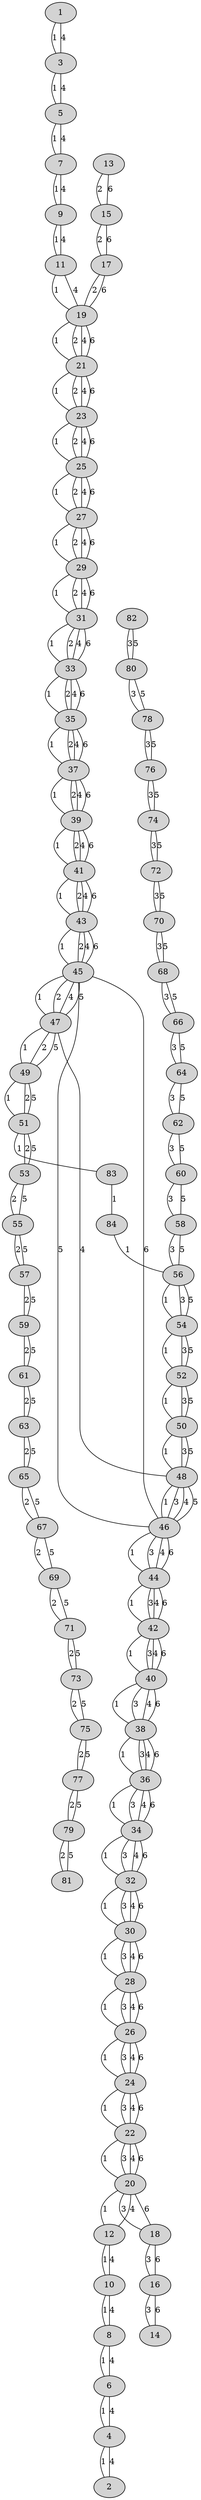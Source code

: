graph G 
 	{ 
 	ordering=out;
	1[style=filled, pos="-4091.19919835939,-10702.4234675504"];
	2[style=filled, pos="-4241.19919835939,-10452.4234675504"];
	3[style=filled, pos="-4219.59590632771,-9839.05147139356"];
	4[style=filled, pos="-4369.59590632771,-9589.05147139356"];
	5[style=filled, pos="-4204.22594600054,-9175.97829676233"];
	6[style=filled, pos="-4354.22594600054,-8925.97829676233"];
	7[style=filled, pos="-4080.63367347524,-8287.92583273351"];
	8[style=filled, pos="-4230.63367347524,-8037.92583273351"];
	9[style=filled, pos="-3848.3890905705,-7592.87111938559"];
	10[style=filled, pos="-3998.3890905705,-7342.87111938559"];
	11[style=filled, pos="-3418.97142805008,-6946.22465644591"];
	12[style=filled, pos="-3568.97142805008,-6696.22465644591"];
	13[style=filled, pos="-4788.36305976089,-5804.29953530245"];
	14[style=filled, pos="-4938.36305976089,-5554.29953530245"];
	15[style=filled, pos="-4142.27932943613,-6056.89829652757"];
	16[style=filled, pos="-4292.27932943613,-5806.89829652757"];
	17[style=filled, pos="-3811.98679040896,-6156.66021829471"];
	18[style=filled, pos="-3961.98679040896,-5906.66021829471"];
	19[style=filled, pos="-3281.27345286368,-6218.09587796964"];
	20[style=filled, pos="-3431.27345286368,-5968.09587796964"];
	21[style=filled, pos="-2990.74103802641,-5447.62722538225"];
	22[style=filled, pos="-3140.74103802641,-5197.62722538225"];
	23[style=filled, pos="-2807.25070074981,-4943.78204462305"];
	24[style=filled, pos="-2957.25070074981,-4693.78204462305"];
	25[style=filled, pos="-2495.71808566339,-4384.56570580043"];
	26[style=filled, pos="-2645.71808566339,-4134.56570580043"];
	27[style=filled, pos="-2152.83709708904,-3928.33559553698"];
	28[style=filled, pos="-2302.83709708904,-3678.33559553698"];
	29[style=filled, pos="-1827.70218315232,-3176.34446421079"];
	30[style=filled, pos="-1977.70218315232,-2926.34446421079"];
	31[style=filled, pos="-1656.35481052508,-2780.35574813001"];
	32[style=filled, pos="-1806.35481052508,-2530.35574813001"];
	33[style=filled, pos="-1362.39905324788,-2310.26332165673"];
	34[style=filled, pos="-1512.39905324788,-2060.26332165673"];
	35[style=filled, pos="-1131.97065507213,-1858.5631283354"];
	36[style=filled, pos="-1281.97065507213,-1608.5631283354"];
	37[style=filled, pos="-943.859058124595,-1014.2837873064"];
	38[style=filled, pos="-1093.8590581246,-764.283787306398"];
	39[style=filled, pos="-235.630090201972,-226.839249636978"];
	40[style=filled, pos="-385.630090201972,23.1607503630221"];
	41[style=filled, pos="115.382232469507,281.0959644299"];
	42[style=filled, pos="-34.6177675304934,531.0959644299"];
	43[style=filled, pos="351.936226735008,549.556517200544"];
	44[style=filled, pos="201.936226735008,799.556517200544"];
	45[style=filled, pos="639.789871593821,1658.97026386671"];
	46[style=filled, pos="489.789871593821,1908.97026386671"];
	47[style=filled, pos="465.789175454061,2348.67763080634"];
	48[style=filled, pos="315.789175454061,2598.67763080634"];
	49[style=filled, pos="1110.7171559328,3024.94690130651"];
	50[style=filled, pos="960.717155932798,3274.94690130651"];
	51[style=filled, pos="1548.35192447016,3206.12994222902"];
	52[style=filled, pos="1398.35192447016,3456.12994222902"];
	53[style=filled, pos="1848.54361047235,3759.53065502457"];
	54[style=filled, pos="1698.54361047235,4009.53065502457"];
	55[style=filled, pos="2123.93451288994,4005.02436636388"];
	56[style=filled, pos="1973.93451288994,4255.02436636388"];
	57[style=filled, pos="2471.48720997316,4251.81907660887"];
	58[style=filled, pos="2321.48720997316,4501.81907660887"];
	59[style=filled, pos="2877.91313022317,4487.81791702844"];
	60[style=filled, pos="2727.91313022317,4737.81791702844"];
	61[style=filled, pos="3112.72278388229,4834.20832322352"];
	62[style=filled, pos="2962.72278388229,5084.20832322352"];
	63[style=filled, pos="3297.21984659531,5200.0874270387"];
	64[style=filled, pos="3147.21984659531,5450.0874270387"];
	65[style=filled, pos="3520.18579241983,5713.93772559054"];
	66[style=filled, pos="3370.18579241983,5963.93772559054"];
	67[style=filled, pos="3574.7074143748,5973.5840766672"];
	68[style=filled, pos="3424.7074143748,6223.5840766672"];
	69[style=filled, pos="3735.24951348582,6468.34115811065"];
	70[style=filled, pos="3585.24951348582,6718.34115811065"];
	71[style=filled, pos="3791.37936874386,6860.95100035518"];
	72[style=filled, pos="3641.37936874386,7110.95100035518"];
	73[style=filled, pos="3841.31247887982,7166.99672523886"];
	74[style=filled, pos="3691.31247887982,7416.99672523886"];
	75[style=filled, pos="3958.22698975168,7639.26635448262"];
	76[style=filled, pos="3808.22698975168,7889.26635448262"];
	77[style=filled, pos="4050.97693099338,8080.15893507935"];
	78[style=filled, pos="3900.97693099338,8330.15893507935"];
	79[style=filled, pos="4147.90850952419,8656.2181950286"];
	80[style=filled, pos="3997.90850952419,8906.2181950286"];
	81[style=filled, pos="4439.55474290811,8825.78968243115"];
	82[style=filled, pos="4289.55474290811,9075.78968243115"];
	83[style=filled, pos="2468.09122533316,3858.28020477854"];
	84[style=filled, pos="2318.09122533316,4108.28020477854"];
	1--3 [label=1,color="#000000"];
	3--5 [label=1,color="#000000"];
	5--7 [label=1,color="#000000"];
	7--9 [label=1,color="#000000"];
	9--11 [label=1,color="#000000"];
	11--19 [label=1,color="#000000"];
	19--21 [label=1,color="#000000"];
	21--23 [label=1,color="#000000"];
	23--25 [label=1,color="#000000"];
	25--27 [label=1,color="#000000"];
	27--29 [label=1,color="#000000"];
	29--31 [label=1,color="#000000"];
	31--33 [label=1,color="#000000"];
	33--35 [label=1,color="#000000"];
	35--37 [label=1,color="#000000"];
	37--39 [label=1,color="#000000"];
	39--41 [label=1,color="#000000"];
	41--43 [label=1,color="#000000"];
	43--45 [label=1,color="#000000"];
	45--47 [label=1,color="#000000"];
	47--49 [label=1,color="#000000"];
	49--51 [label=1,color="#000000"];
	51--83 [label=1,color="#000000"];
	83--84 [label=1,color="#000000"];
	84--56 [label=1,color="#000000"];
	56--54 [label=1,color="#000000"];
	54--52 [label=1,color="#000000"];
	52--50 [label=1,color="#000000"];
	50--48 [label=1,color="#000000"];
	48--46 [label=1,color="#000000"];
	46--44 [label=1,color="#000000"];
	44--42 [label=1,color="#000000"];
	42--40 [label=1,color="#000000"];
	40--38 [label=1,color="#000000"];
	38--36 [label=1,color="#000000"];
	36--34 [label=1,color="#000000"];
	34--32 [label=1,color="#000000"];
	32--30 [label=1,color="#000000"];
	30--28 [label=1,color="#000000"];
	28--26 [label=1,color="#000000"];
	26--24 [label=1,color="#000000"];
	24--22 [label=1,color="#000000"];
	22--20 [label=1,color="#000000"];
	20--12 [label=1,color="#000000"];
	12--10 [label=1,color="#000000"];
	10--8 [label=1,color="#000000"];
	8--6 [label=1,color="#000000"];
	6--4 [label=1,color="#000000"];
	4--2 [label=1,color="#000000"];
	13--15 [label=2,color="#000000"];
	15--17 [label=2,color="#000000"];
	17--19 [label=2,color="#000000"];
	19--21 [label=2,color="#000000"];
	21--23 [label=2,color="#000000"];
	23--25 [label=2,color="#000000"];
	25--27 [label=2,color="#000000"];
	27--29 [label=2,color="#000000"];
	29--31 [label=2,color="#000000"];
	31--33 [label=2,color="#000000"];
	33--35 [label=2,color="#000000"];
	35--37 [label=2,color="#000000"];
	37--39 [label=2,color="#000000"];
	39--41 [label=2,color="#000000"];
	41--43 [label=2,color="#000000"];
	43--45 [label=2,color="#000000"];
	45--47 [label=2,color="#000000"];
	47--49 [label=2,color="#000000"];
	49--51 [label=2,color="#000000"];
	51--53 [label=2,color="#000000"];
	53--55 [label=2,color="#000000"];
	55--57 [label=2,color="#000000"];
	57--59 [label=2,color="#000000"];
	59--61 [label=2,color="#000000"];
	61--63 [label=2,color="#000000"];
	63--65 [label=2,color="#000000"];
	65--67 [label=2,color="#000000"];
	67--69 [label=2,color="#000000"];
	69--71 [label=2,color="#000000"];
	71--73 [label=2,color="#000000"];
	73--75 [label=2,color="#000000"];
	75--77 [label=2,color="#000000"];
	77--79 [label=2,color="#000000"];
	79--81 [label=2,color="#000000"];
	82--80 [label=3,color="#000000"];
	80--78 [label=3,color="#000000"];
	78--76 [label=3,color="#000000"];
	76--74 [label=3,color="#000000"];
	74--72 [label=3,color="#000000"];
	72--70 [label=3,color="#000000"];
	70--68 [label=3,color="#000000"];
	68--66 [label=3,color="#000000"];
	66--64 [label=3,color="#000000"];
	64--62 [label=3,color="#000000"];
	62--60 [label=3,color="#000000"];
	60--58 [label=3,color="#000000"];
	58--56 [label=3,color="#000000"];
	56--54 [label=3,color="#000000"];
	54--52 [label=3,color="#000000"];
	52--50 [label=3,color="#000000"];
	50--48 [label=3,color="#000000"];
	48--46 [label=3,color="#000000"];
	46--44 [label=3,color="#000000"];
	44--42 [label=3,color="#000000"];
	42--40 [label=3,color="#000000"];
	40--38 [label=3,color="#000000"];
	38--36 [label=3,color="#000000"];
	36--34 [label=3,color="#000000"];
	34--32 [label=3,color="#000000"];
	32--30 [label=3,color="#000000"];
	30--28 [label=3,color="#000000"];
	28--26 [label=3,color="#000000"];
	26--24 [label=3,color="#000000"];
	24--22 [label=3,color="#000000"];
	22--20 [label=3,color="#000000"];
	20--18 [label=3,color="#000000"];
	18--16 [label=3,color="#000000"];
	16--14 [label=3,color="#000000"];
	1--3 [label=4,color="#000000"];
	3--5 [label=4,color="#000000"];
	5--7 [label=4,color="#000000"];
	7--9 [label=4,color="#000000"];
	9--11 [label=4,color="#000000"];
	11--19 [label=4,color="#000000"];
	19--21 [label=4,color="#000000"];
	21--23 [label=4,color="#000000"];
	23--25 [label=4,color="#000000"];
	25--27 [label=4,color="#000000"];
	27--29 [label=4,color="#000000"];
	29--31 [label=4,color="#000000"];
	31--33 [label=4,color="#000000"];
	33--35 [label=4,color="#000000"];
	35--37 [label=4,color="#000000"];
	37--39 [label=4,color="#000000"];
	39--41 [label=4,color="#000000"];
	41--43 [label=4,color="#000000"];
	43--45 [label=4,color="#000000"];
	45--47 [label=4,color="#000000"];
	47--48 [label=4,color="#000000"];
	48--46 [label=4,color="#000000"];
	46--44 [label=4,color="#000000"];
	44--42 [label=4,color="#000000"];
	42--40 [label=4,color="#000000"];
	40--38 [label=4,color="#000000"];
	38--36 [label=4,color="#000000"];
	36--34 [label=4,color="#000000"];
	34--32 [label=4,color="#000000"];
	32--30 [label=4,color="#000000"];
	30--28 [label=4,color="#000000"];
	28--26 [label=4,color="#000000"];
	26--24 [label=4,color="#000000"];
	24--22 [label=4,color="#000000"];
	22--20 [label=4,color="#000000"];
	20--12 [label=4,color="#000000"];
	12--10 [label=4,color="#000000"];
	10--8 [label=4,color="#000000"];
	8--6 [label=4,color="#000000"];
	6--4 [label=4,color="#000000"];
	4--2 [label=4,color="#000000"];
	82--80 [label=5,color="#000000"];
	80--78 [label=5,color="#000000"];
	78--76 [label=5,color="#000000"];
	76--74 [label=5,color="#000000"];
	74--72 [label=5,color="#000000"];
	72--70 [label=5,color="#000000"];
	70--68 [label=5,color="#000000"];
	68--66 [label=5,color="#000000"];
	66--64 [label=5,color="#000000"];
	64--62 [label=5,color="#000000"];
	62--60 [label=5,color="#000000"];
	60--58 [label=5,color="#000000"];
	58--56 [label=5,color="#000000"];
	56--54 [label=5,color="#000000"];
	54--52 [label=5,color="#000000"];
	52--50 [label=5,color="#000000"];
	50--48 [label=5,color="#000000"];
	48--46 [label=5,color="#000000"];
	46--45 [label=5,color="#000000"];
	45--47 [label=5,color="#000000"];
	47--49 [label=5,color="#000000"];
	49--51 [label=5,color="#000000"];
	51--53 [label=5,color="#000000"];
	53--55 [label=5,color="#000000"];
	55--57 [label=5,color="#000000"];
	57--59 [label=5,color="#000000"];
	59--61 [label=5,color="#000000"];
	61--63 [label=5,color="#000000"];
	63--65 [label=5,color="#000000"];
	65--67 [label=5,color="#000000"];
	67--69 [label=5,color="#000000"];
	69--71 [label=5,color="#000000"];
	71--73 [label=5,color="#000000"];
	73--75 [label=5,color="#000000"];
	75--77 [label=5,color="#000000"];
	77--79 [label=5,color="#000000"];
	79--81 [label=5,color="#000000"];
	13--15 [label=6,color="#000000"];
	15--17 [label=6,color="#000000"];
	17--19 [label=6,color="#000000"];
	19--21 [label=6,color="#000000"];
	21--23 [label=6,color="#000000"];
	23--25 [label=6,color="#000000"];
	25--27 [label=6,color="#000000"];
	27--29 [label=6,color="#000000"];
	29--31 [label=6,color="#000000"];
	31--33 [label=6,color="#000000"];
	33--35 [label=6,color="#000000"];
	35--37 [label=6,color="#000000"];
	37--39 [label=6,color="#000000"];
	39--41 [label=6,color="#000000"];
	41--43 [label=6,color="#000000"];
	43--45 [label=6,color="#000000"];
	45--46 [label=6,color="#000000"];
	46--44 [label=6,color="#000000"];
	44--42 [label=6,color="#000000"];
	42--40 [label=6,color="#000000"];
	40--38 [label=6,color="#000000"];
	38--36 [label=6,color="#000000"];
	36--34 [label=6,color="#000000"];
	34--32 [label=6,color="#000000"];
	32--30 [label=6,color="#000000"];
	30--28 [label=6,color="#000000"];
	28--26 [label=6,color="#000000"];
	26--24 [label=6,color="#000000"];
	24--22 [label=6,color="#000000"];
	22--20 [label=6,color="#000000"];
	20--18 [label=6,color="#000000"];
	18--16 [label=6,color="#000000"];
	16--14 [label=6,color="#000000"];
	}
